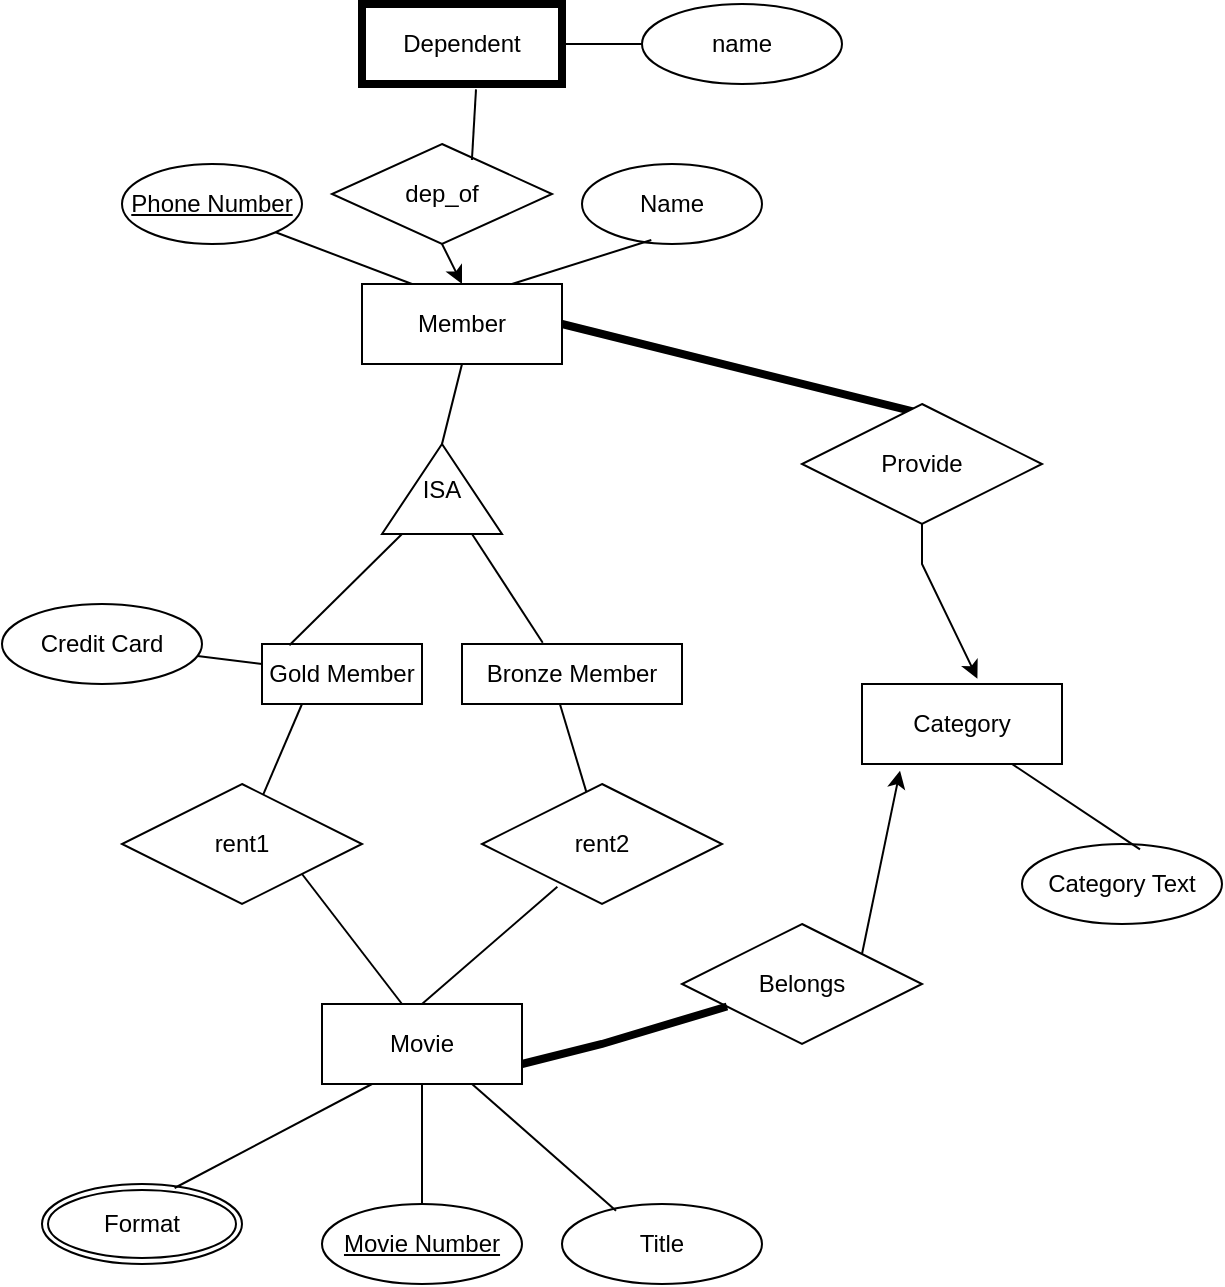 <mxfile version="26.0.6">
  <diagram id="R2lEEEUBdFMjLlhIrx00" name="Page-1">
    <mxGraphModel dx="1453" dy="768" grid="1" gridSize="10" guides="1" tooltips="1" connect="1" arrows="1" fold="1" page="1" pageScale="1" pageWidth="1100" pageHeight="850" math="0" shadow="0" extFonts="Permanent Marker^https://fonts.googleapis.com/css?family=Permanent+Marker">
      <root>
        <mxCell id="0" />
        <mxCell id="1" parent="0" />
        <mxCell id="q8QxzS0_IiSbF_BJzBi4-8" value="Movie Number" style="ellipse;whiteSpace=wrap;html=1;align=center;fontStyle=4;" vertex="1" parent="1">
          <mxGeometry x="220" y="620" width="100" height="40" as="geometry" />
        </mxCell>
        <mxCell id="q8QxzS0_IiSbF_BJzBi4-9" value="Title" style="ellipse;whiteSpace=wrap;html=1;align=center;" vertex="1" parent="1">
          <mxGeometry x="340" y="620" width="100" height="40" as="geometry" />
        </mxCell>
        <mxCell id="q8QxzS0_IiSbF_BJzBi4-10" value="Member" style="whiteSpace=wrap;html=1;align=center;" vertex="1" parent="1">
          <mxGeometry x="240" y="160" width="100" height="40" as="geometry" />
        </mxCell>
        <mxCell id="q8QxzS0_IiSbF_BJzBi4-11" value="Movie" style="whiteSpace=wrap;html=1;align=center;" vertex="1" parent="1">
          <mxGeometry x="220" y="520" width="100" height="40" as="geometry" />
        </mxCell>
        <mxCell id="q8QxzS0_IiSbF_BJzBi4-15" value="Format" style="ellipse;shape=doubleEllipse;margin=3;whiteSpace=wrap;html=1;align=center;" vertex="1" parent="1">
          <mxGeometry x="80" y="610" width="100" height="40" as="geometry" />
        </mxCell>
        <mxCell id="q8QxzS0_IiSbF_BJzBi4-17" value="Phone Number" style="ellipse;whiteSpace=wrap;html=1;align=center;fontStyle=4;" vertex="1" parent="1">
          <mxGeometry x="120" y="100" width="90" height="40" as="geometry" />
        </mxCell>
        <mxCell id="q8QxzS0_IiSbF_BJzBi4-18" value="Name" style="ellipse;whiteSpace=wrap;html=1;align=center;" vertex="1" parent="1">
          <mxGeometry x="350" y="100" width="90" height="40" as="geometry" />
        </mxCell>
        <mxCell id="q8QxzS0_IiSbF_BJzBi4-19" value="" style="endArrow=none;html=1;rounded=0;entryX=0.385;entryY=0.95;entryDx=0;entryDy=0;entryPerimeter=0;exitX=0.75;exitY=0;exitDx=0;exitDy=0;" edge="1" parent="1" source="q8QxzS0_IiSbF_BJzBi4-10" target="q8QxzS0_IiSbF_BJzBi4-18">
          <mxGeometry width="50" height="50" relative="1" as="geometry">
            <mxPoint x="500" y="320" as="sourcePoint" />
            <mxPoint x="550" y="270" as="targetPoint" />
          </mxGeometry>
        </mxCell>
        <mxCell id="q8QxzS0_IiSbF_BJzBi4-22" value="Category" style="whiteSpace=wrap;html=1;align=center;" vertex="1" parent="1">
          <mxGeometry x="490" y="360" width="100" height="40" as="geometry" />
        </mxCell>
        <mxCell id="q8QxzS0_IiSbF_BJzBi4-24" value="Category Text" style="ellipse;whiteSpace=wrap;html=1;align=center;" vertex="1" parent="1">
          <mxGeometry x="570" y="440" width="100" height="40" as="geometry" />
        </mxCell>
        <mxCell id="q8QxzS0_IiSbF_BJzBi4-25" value="Belongs" style="shape=rhombus;perimeter=rhombusPerimeter;whiteSpace=wrap;html=1;align=center;" vertex="1" parent="1">
          <mxGeometry x="400" y="480" width="120" height="60" as="geometry" />
        </mxCell>
        <mxCell id="q8QxzS0_IiSbF_BJzBi4-28" value="" style="endArrow=none;html=1;rounded=0;entryX=1;entryY=0.75;entryDx=0;entryDy=0;strokeWidth=4;" edge="1" parent="1" source="q8QxzS0_IiSbF_BJzBi4-25" target="q8QxzS0_IiSbF_BJzBi4-11">
          <mxGeometry width="50" height="50" relative="1" as="geometry">
            <mxPoint x="260" y="410" as="sourcePoint" />
            <mxPoint x="310" y="360" as="targetPoint" />
            <Array as="points">
              <mxPoint x="360" y="540" />
            </Array>
          </mxGeometry>
        </mxCell>
        <mxCell id="q8QxzS0_IiSbF_BJzBi4-32" value="" style="endArrow=none;html=1;rounded=0;exitX=0.575;exitY=0.117;exitDx=0;exitDy=0;exitPerimeter=0;fillColor=#000000;strokeColor=#000000;fontStyle=5;strokeWidth=4;entryX=1;entryY=0.5;entryDx=0;entryDy=0;" edge="1" parent="1" source="q8QxzS0_IiSbF_BJzBi4-34" target="q8QxzS0_IiSbF_BJzBi4-10">
          <mxGeometry width="50" height="50" relative="1" as="geometry">
            <mxPoint x="500" y="420" as="sourcePoint" />
            <mxPoint x="520" y="360" as="targetPoint" />
          </mxGeometry>
        </mxCell>
        <mxCell id="q8QxzS0_IiSbF_BJzBi4-34" value="Provide" style="shape=rhombus;perimeter=rhombusPerimeter;whiteSpace=wrap;html=1;align=center;" vertex="1" parent="1">
          <mxGeometry x="460" y="220" width="120" height="60" as="geometry" />
        </mxCell>
        <mxCell id="q8QxzS0_IiSbF_BJzBi4-35" value="" style="endArrow=classic;html=1;rounded=0;exitX=0.5;exitY=1;exitDx=0;exitDy=0;entryX=0.577;entryY=-0.067;entryDx=0;entryDy=0;entryPerimeter=0;" edge="1" parent="1" source="q8QxzS0_IiSbF_BJzBi4-34" target="q8QxzS0_IiSbF_BJzBi4-22">
          <mxGeometry width="50" height="50" relative="1" as="geometry">
            <mxPoint x="460" y="460" as="sourcePoint" />
            <mxPoint x="410" y="510" as="targetPoint" />
            <Array as="points">
              <mxPoint x="520" y="300" />
            </Array>
          </mxGeometry>
        </mxCell>
        <mxCell id="q8QxzS0_IiSbF_BJzBi4-37" value="Credit Card" style="ellipse;whiteSpace=wrap;html=1;align=center;" vertex="1" parent="1">
          <mxGeometry x="60" y="320" width="100" height="40" as="geometry" />
        </mxCell>
        <mxCell id="q8QxzS0_IiSbF_BJzBi4-39" value="" style="endArrow=none;html=1;rounded=0;" edge="1" parent="1" source="q8QxzS0_IiSbF_BJzBi4-37" target="q8QxzS0_IiSbF_BJzBi4-40">
          <mxGeometry width="50" height="50" relative="1" as="geometry">
            <mxPoint x="130" y="700" as="sourcePoint" />
            <mxPoint x="180" y="650" as="targetPoint" />
          </mxGeometry>
        </mxCell>
        <mxCell id="q8QxzS0_IiSbF_BJzBi4-40" value="Gold Member" style="whiteSpace=wrap;html=1;align=center;" vertex="1" parent="1">
          <mxGeometry x="190" y="340" width="80" height="30" as="geometry" />
        </mxCell>
        <mxCell id="q8QxzS0_IiSbF_BJzBi4-43" value="Bronze Member" style="whiteSpace=wrap;html=1;align=center;" vertex="1" parent="1">
          <mxGeometry x="290" y="340" width="110" height="30" as="geometry" />
        </mxCell>
        <mxCell id="q8QxzS0_IiSbF_BJzBi4-44" value="ISA" style="triangle;whiteSpace=wrap;html=1;direction=north;" vertex="1" parent="1">
          <mxGeometry x="250" y="240" width="60" height="45" as="geometry" />
        </mxCell>
        <mxCell id="q8QxzS0_IiSbF_BJzBi4-55" value="" style="endArrow=none;html=1;rounded=0;entryX=1;entryY=1;entryDx=0;entryDy=0;exitX=0.25;exitY=0;exitDx=0;exitDy=0;" edge="1" parent="1" source="q8QxzS0_IiSbF_BJzBi4-10" target="q8QxzS0_IiSbF_BJzBi4-17">
          <mxGeometry width="50" height="50" relative="1" as="geometry">
            <mxPoint x="410" y="360" as="sourcePoint" />
            <mxPoint x="460" y="310" as="targetPoint" />
          </mxGeometry>
        </mxCell>
        <mxCell id="q8QxzS0_IiSbF_BJzBi4-57" value="" style="endArrow=none;html=1;rounded=0;exitX=1;exitY=0.5;exitDx=0;exitDy=0;entryX=0.5;entryY=1;entryDx=0;entryDy=0;" edge="1" parent="1" source="q8QxzS0_IiSbF_BJzBi4-44" target="q8QxzS0_IiSbF_BJzBi4-10">
          <mxGeometry width="50" height="50" relative="1" as="geometry">
            <mxPoint x="255" y="250" as="sourcePoint" />
            <mxPoint x="305" y="200" as="targetPoint" />
          </mxGeometry>
        </mxCell>
        <mxCell id="q8QxzS0_IiSbF_BJzBi4-59" value="" style="endArrow=none;html=1;rounded=0;exitX=0.171;exitY=0.022;exitDx=0;exitDy=0;exitPerimeter=0;" edge="1" parent="1" source="q8QxzS0_IiSbF_BJzBi4-40">
          <mxGeometry width="50" height="50" relative="1" as="geometry">
            <mxPoint x="210" y="335" as="sourcePoint" />
            <mxPoint x="260" y="285" as="targetPoint" />
          </mxGeometry>
        </mxCell>
        <mxCell id="q8QxzS0_IiSbF_BJzBi4-60" value="" style="endArrow=none;html=1;rounded=0;entryX=0;entryY=0.75;entryDx=0;entryDy=0;exitX=0.367;exitY=-0.022;exitDx=0;exitDy=0;exitPerimeter=0;" edge="1" parent="1" source="q8QxzS0_IiSbF_BJzBi4-43" target="q8QxzS0_IiSbF_BJzBi4-44">
          <mxGeometry width="50" height="50" relative="1" as="geometry">
            <mxPoint x="340" y="460" as="sourcePoint" />
            <mxPoint x="390" y="410" as="targetPoint" />
          </mxGeometry>
        </mxCell>
        <mxCell id="q8QxzS0_IiSbF_BJzBi4-61" value="" style="endArrow=none;html=1;rounded=0;entryX=0.75;entryY=1;entryDx=0;entryDy=0;exitX=0.59;exitY=0.067;exitDx=0;exitDy=0;exitPerimeter=0;" edge="1" parent="1" source="q8QxzS0_IiSbF_BJzBi4-24" target="q8QxzS0_IiSbF_BJzBi4-22">
          <mxGeometry width="50" height="50" relative="1" as="geometry">
            <mxPoint x="340" y="460" as="sourcePoint" />
            <mxPoint x="390" y="410" as="targetPoint" />
          </mxGeometry>
        </mxCell>
        <mxCell id="q8QxzS0_IiSbF_BJzBi4-62" value="" style="endArrow=classic;html=1;rounded=0;exitX=1;exitY=0;exitDx=0;exitDy=0;entryX=0.19;entryY=1.083;entryDx=0;entryDy=0;entryPerimeter=0;" edge="1" parent="1" source="q8QxzS0_IiSbF_BJzBi4-25" target="q8QxzS0_IiSbF_BJzBi4-22">
          <mxGeometry width="50" height="50" relative="1" as="geometry">
            <mxPoint x="340" y="460" as="sourcePoint" />
            <mxPoint x="390" y="410" as="targetPoint" />
          </mxGeometry>
        </mxCell>
        <mxCell id="q8QxzS0_IiSbF_BJzBi4-63" value="" style="endArrow=none;html=1;rounded=0;exitX=0.663;exitY=0.05;exitDx=0;exitDy=0;exitPerimeter=0;entryX=0.25;entryY=1;entryDx=0;entryDy=0;" edge="1" parent="1" source="q8QxzS0_IiSbF_BJzBi4-15" target="q8QxzS0_IiSbF_BJzBi4-11">
          <mxGeometry width="50" height="50" relative="1" as="geometry">
            <mxPoint x="340" y="460" as="sourcePoint" />
            <mxPoint x="390" y="410" as="targetPoint" />
          </mxGeometry>
        </mxCell>
        <mxCell id="q8QxzS0_IiSbF_BJzBi4-64" value="" style="endArrow=none;html=1;rounded=0;exitX=0.5;exitY=0;exitDx=0;exitDy=0;entryX=0.5;entryY=1;entryDx=0;entryDy=0;" edge="1" parent="1" source="q8QxzS0_IiSbF_BJzBi4-8" target="q8QxzS0_IiSbF_BJzBi4-11">
          <mxGeometry width="50" height="50" relative="1" as="geometry">
            <mxPoint x="340" y="460" as="sourcePoint" />
            <mxPoint x="390" y="410" as="targetPoint" />
          </mxGeometry>
        </mxCell>
        <mxCell id="q8QxzS0_IiSbF_BJzBi4-65" value="" style="endArrow=none;html=1;rounded=0;exitX=0.27;exitY=0.083;exitDx=0;exitDy=0;exitPerimeter=0;entryX=0.75;entryY=1;entryDx=0;entryDy=0;" edge="1" parent="1" source="q8QxzS0_IiSbF_BJzBi4-9" target="q8QxzS0_IiSbF_BJzBi4-11">
          <mxGeometry width="50" height="50" relative="1" as="geometry">
            <mxPoint x="340" y="460" as="sourcePoint" />
            <mxPoint x="390" y="410" as="targetPoint" />
          </mxGeometry>
        </mxCell>
        <mxCell id="q8QxzS0_IiSbF_BJzBi4-66" value="rent2" style="shape=rhombus;perimeter=rhombusPerimeter;whiteSpace=wrap;html=1;align=center;" vertex="1" parent="1">
          <mxGeometry x="300" y="410" width="120" height="60" as="geometry" />
        </mxCell>
        <mxCell id="q8QxzS0_IiSbF_BJzBi4-67" value="rent1" style="shape=rhombus;perimeter=rhombusPerimeter;whiteSpace=wrap;html=1;align=center;" vertex="1" parent="1">
          <mxGeometry x="120" y="410" width="120" height="60" as="geometry" />
        </mxCell>
        <mxCell id="q8QxzS0_IiSbF_BJzBi4-71" value="" style="endArrow=none;html=1;rounded=0;entryX=0.25;entryY=1;entryDx=0;entryDy=0;" edge="1" parent="1" source="q8QxzS0_IiSbF_BJzBi4-67" target="q8QxzS0_IiSbF_BJzBi4-40">
          <mxGeometry width="50" height="50" relative="1" as="geometry">
            <mxPoint x="340" y="460" as="sourcePoint" />
            <mxPoint x="390" y="410" as="targetPoint" />
          </mxGeometry>
        </mxCell>
        <mxCell id="q8QxzS0_IiSbF_BJzBi4-73" value="" style="endArrow=none;html=1;rounded=0;entryX=0.445;entryY=1;entryDx=0;entryDy=0;entryPerimeter=0;" edge="1" parent="1" source="q8QxzS0_IiSbF_BJzBi4-66" target="q8QxzS0_IiSbF_BJzBi4-43">
          <mxGeometry width="50" height="50" relative="1" as="geometry">
            <mxPoint x="340" y="460" as="sourcePoint" />
            <mxPoint x="390" y="410" as="targetPoint" />
          </mxGeometry>
        </mxCell>
        <mxCell id="q8QxzS0_IiSbF_BJzBi4-74" value="" style="endArrow=none;html=1;rounded=0;entryX=1;entryY=1;entryDx=0;entryDy=0;exitX=0.4;exitY=0;exitDx=0;exitDy=0;exitPerimeter=0;" edge="1" parent="1" source="q8QxzS0_IiSbF_BJzBi4-11" target="q8QxzS0_IiSbF_BJzBi4-67">
          <mxGeometry width="50" height="50" relative="1" as="geometry">
            <mxPoint x="340" y="460" as="sourcePoint" />
            <mxPoint x="390" y="410" as="targetPoint" />
          </mxGeometry>
        </mxCell>
        <mxCell id="q8QxzS0_IiSbF_BJzBi4-75" value="" style="endArrow=none;html=1;rounded=0;exitX=0.5;exitY=0;exitDx=0;exitDy=0;entryX=0.314;entryY=0.856;entryDx=0;entryDy=0;entryPerimeter=0;" edge="1" parent="1" source="q8QxzS0_IiSbF_BJzBi4-11" target="q8QxzS0_IiSbF_BJzBi4-66">
          <mxGeometry width="50" height="50" relative="1" as="geometry">
            <mxPoint x="340" y="460" as="sourcePoint" />
            <mxPoint x="390" y="410" as="targetPoint" />
          </mxGeometry>
        </mxCell>
        <mxCell id="q8QxzS0_IiSbF_BJzBi4-76" value="Dependent" style="whiteSpace=wrap;html=1;align=center;strokeWidth=4;" vertex="1" parent="1">
          <mxGeometry x="240" y="20" width="100" height="40" as="geometry" />
        </mxCell>
        <mxCell id="q8QxzS0_IiSbF_BJzBi4-77" value="dep_of" style="shape=rhombus;perimeter=rhombusPerimeter;whiteSpace=wrap;html=1;align=center;" vertex="1" parent="1">
          <mxGeometry x="225" y="90" width="110" height="50" as="geometry" />
        </mxCell>
        <mxCell id="q8QxzS0_IiSbF_BJzBi4-78" value="" style="endArrow=none;html=1;rounded=0;entryX=0.57;entryY=1.067;entryDx=0;entryDy=0;entryPerimeter=0;exitX=0.636;exitY=0.16;exitDx=0;exitDy=0;exitPerimeter=0;" edge="1" parent="1" source="q8QxzS0_IiSbF_BJzBi4-77" target="q8QxzS0_IiSbF_BJzBi4-76">
          <mxGeometry width="50" height="50" relative="1" as="geometry">
            <mxPoint x="340" y="360" as="sourcePoint" />
            <mxPoint x="390" y="310" as="targetPoint" />
          </mxGeometry>
        </mxCell>
        <mxCell id="q8QxzS0_IiSbF_BJzBi4-80" value="" style="endArrow=classic;html=1;rounded=0;entryX=0.5;entryY=0;entryDx=0;entryDy=0;exitX=0.5;exitY=1;exitDx=0;exitDy=0;" edge="1" parent="1" source="q8QxzS0_IiSbF_BJzBi4-77" target="q8QxzS0_IiSbF_BJzBi4-10">
          <mxGeometry width="50" height="50" relative="1" as="geometry">
            <mxPoint x="340" y="360" as="sourcePoint" />
            <mxPoint x="390" y="310" as="targetPoint" />
          </mxGeometry>
        </mxCell>
        <mxCell id="q8QxzS0_IiSbF_BJzBi4-81" value="name" style="ellipse;whiteSpace=wrap;html=1;align=center;" vertex="1" parent="1">
          <mxGeometry x="380" y="20" width="100" height="40" as="geometry" />
        </mxCell>
        <mxCell id="q8QxzS0_IiSbF_BJzBi4-82" value="" style="endArrow=none;html=1;rounded=0;entryX=1;entryY=0.5;entryDx=0;entryDy=0;exitX=0;exitY=0.5;exitDx=0;exitDy=0;" edge="1" parent="1" source="q8QxzS0_IiSbF_BJzBi4-81" target="q8QxzS0_IiSbF_BJzBi4-76">
          <mxGeometry width="50" height="50" relative="1" as="geometry">
            <mxPoint x="340" y="360" as="sourcePoint" />
            <mxPoint x="390" y="310" as="targetPoint" />
          </mxGeometry>
        </mxCell>
      </root>
    </mxGraphModel>
  </diagram>
</mxfile>
